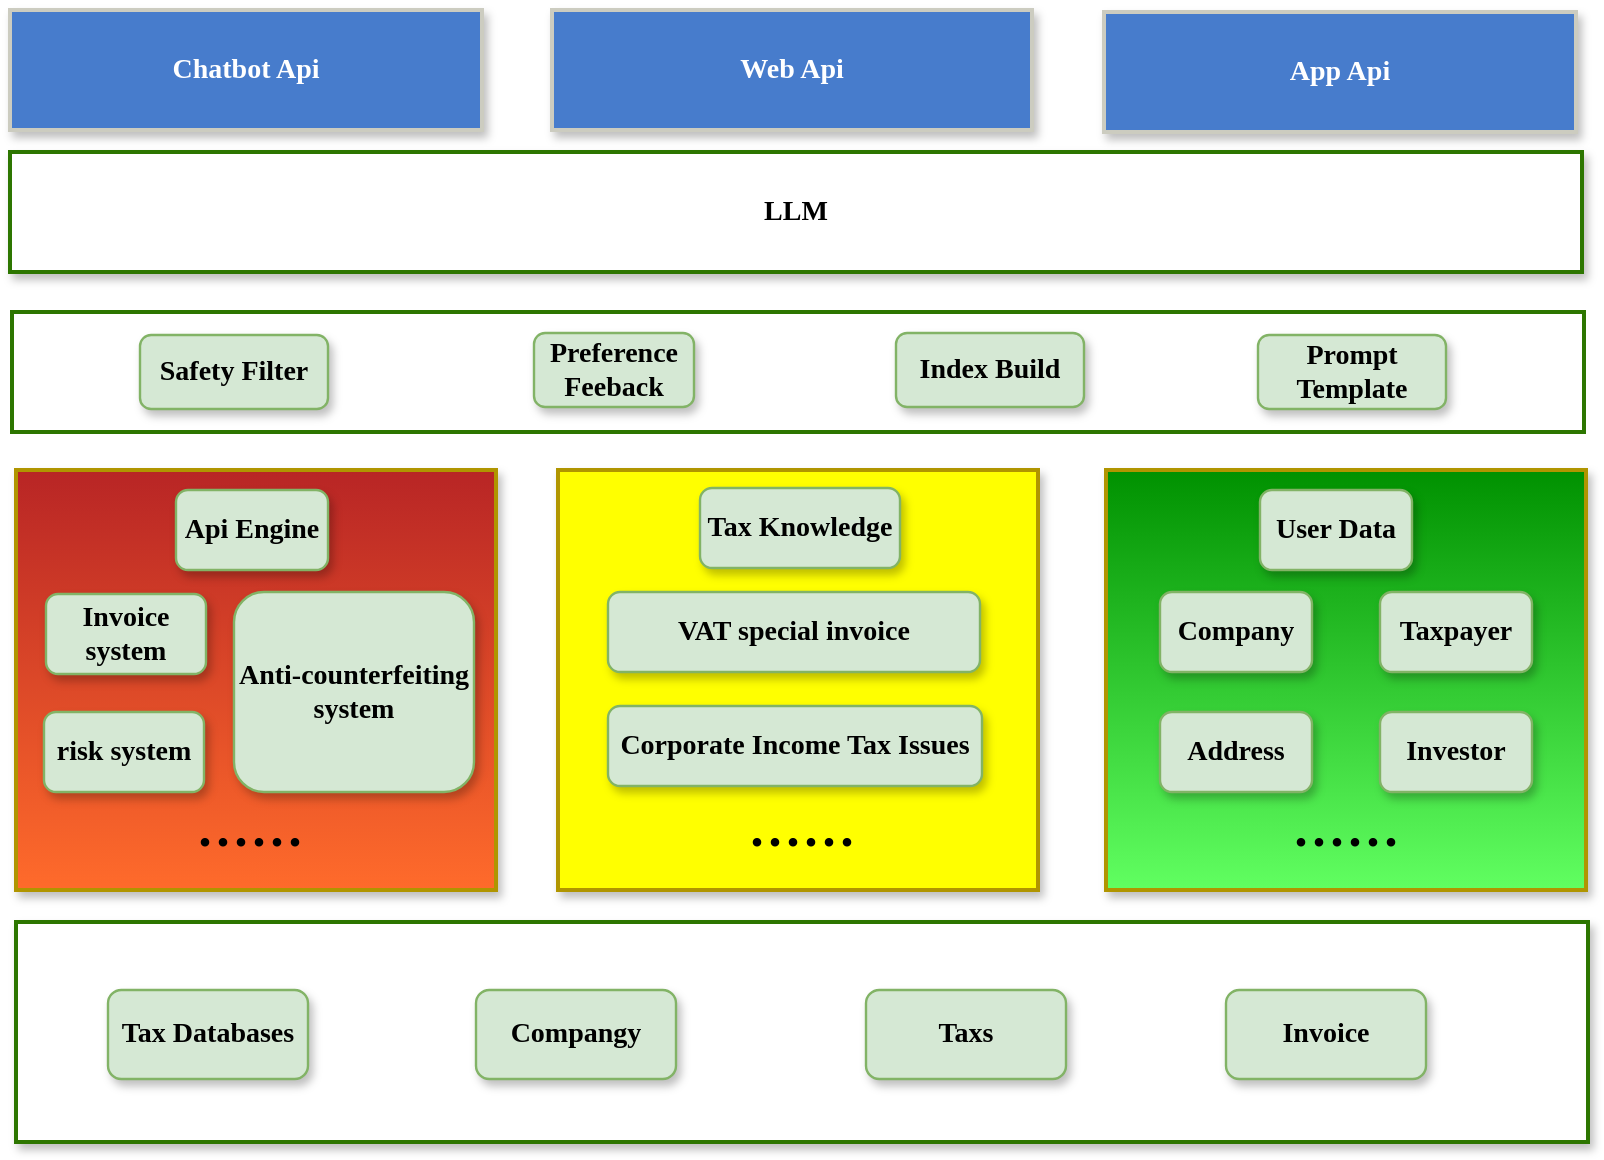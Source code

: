 <mxfile version="21.6.8" type="github">
  <diagram id="prtHgNgQTEPvFCAcTncT" name="Page-1">
    <mxGraphModel dx="2074" dy="758" grid="1" gridSize="10" guides="1" tooltips="1" connect="1" arrows="1" fold="1" page="1" pageScale="1" pageWidth="827" pageHeight="1169" math="0" shadow="0">
      <root>
        <mxCell id="0" />
        <mxCell id="1" parent="0" />
        <mxCell id="x8nBXtsITXjmfS0OLeBi-2" value="" style="rounded=0;whiteSpace=wrap;html=1;fontSize=14;glass=0;strokeWidth=2;perimeterSpacing=0;fillColor=#B82525;strokeColor=#B09500;fontFamily=Garamond;fontColor=#000000;fontStyle=1;gradientColor=#FF6B2B;shadow=1;" parent="1" vertex="1">
          <mxGeometry x="24" y="339" width="240" height="210" as="geometry" />
        </mxCell>
        <mxCell id="x8nBXtsITXjmfS0OLeBi-4" value="" style="rounded=0;whiteSpace=wrap;html=1;fontSize=14;glass=0;strokeWidth=2;perimeterSpacing=0;fillColor=#FFFF00;strokeColor=#B09500;fontFamily=Garamond;fontColor=#000000;fontStyle=1;shadow=1;" parent="1" vertex="1">
          <mxGeometry x="295" y="339" width="240" height="210" as="geometry" />
        </mxCell>
        <mxCell id="x8nBXtsITXjmfS0OLeBi-5" value="" style="rounded=0;whiteSpace=wrap;html=1;fontSize=14;glass=0;strokeWidth=2;perimeterSpacing=0;fillColor=#009100;strokeColor=#B09500;fontFamily=Garamond;fontColor=#000000;fontStyle=1;gradientColor=#61FF61;shadow=1;" parent="1" vertex="1">
          <mxGeometry x="569" y="339" width="240" height="210" as="geometry" />
        </mxCell>
        <mxCell id="x8nBXtsITXjmfS0OLeBi-6" value="" style="rounded=0;whiteSpace=wrap;html=1;fontSize=14;glass=0;strokeWidth=2;perimeterSpacing=0;fillColor=#FFFFFF;strokeColor=#2D7600;fontFamily=Garamond;fontColor=#ffffff;fontStyle=1;shadow=1;" parent="1" vertex="1">
          <mxGeometry x="24" y="565" width="786" height="110" as="geometry" />
        </mxCell>
        <mxCell id="x8nBXtsITXjmfS0OLeBi-7" value="&lt;font color=&quot;#000000&quot;&gt;LLM&lt;/font&gt;" style="rounded=0;whiteSpace=wrap;html=1;fontSize=14;glass=0;strokeWidth=2;perimeterSpacing=0;fillColor=#FFFFFF;strokeColor=#2D7600;fontFamily=Garamond;fontColor=#ffffff;fontStyle=1;shadow=1;" parent="1" vertex="1">
          <mxGeometry x="21" y="180" width="786" height="60" as="geometry" />
        </mxCell>
        <mxCell id="x8nBXtsITXjmfS0OLeBi-8" value="Chatbot Api" style="rounded=0;whiteSpace=wrap;html=1;fontSize=14;glass=0;strokeWidth=2;perimeterSpacing=0;fillColor=#477CCC;strokeColor=#CCCCC0;fontFamily=Garamond;fontColor=#ffffff;fontStyle=1;shadow=1;" parent="1" vertex="1">
          <mxGeometry x="21" y="109" width="236" height="60" as="geometry" />
        </mxCell>
        <mxCell id="x8nBXtsITXjmfS0OLeBi-9" value="Web Api" style="rounded=0;whiteSpace=wrap;html=1;fontSize=14;glass=0;strokeWidth=2;perimeterSpacing=0;fillColor=#477CCC;strokeColor=#CCCCC0;fontFamily=Garamond;fontColor=#ffffff;fontStyle=1;shadow=1;" parent="1" vertex="1">
          <mxGeometry x="292" y="109" width="240" height="60" as="geometry" />
        </mxCell>
        <mxCell id="x8nBXtsITXjmfS0OLeBi-10" value="App Api" style="rounded=0;whiteSpace=wrap;html=1;fontSize=14;glass=0;strokeWidth=2;perimeterSpacing=0;fillColor=#477CCC;strokeColor=#CCCCC0;fontFamily=Garamond;fontColor=#ffffff;fontStyle=1;shadow=1;" parent="1" vertex="1">
          <mxGeometry x="568" y="110" width="236" height="60" as="geometry" />
        </mxCell>
        <mxCell id="x8nBXtsITXjmfS0OLeBi-11" value="Api Engine" style="rounded=1;whiteSpace=wrap;html=1;fontSize=14;glass=0;strokeWidth=1.2;perimeterSpacing=0;fillColor=#d5e8d4;strokeColor=#82b366;fontFamily=Garamond;fontStyle=1;shadow=1;" parent="1" vertex="1">
          <mxGeometry x="104" y="349" width="76" height="40" as="geometry" />
        </mxCell>
        <mxCell id="x8nBXtsITXjmfS0OLeBi-12" value="Tax Knowledge" style="rounded=1;whiteSpace=wrap;html=1;fontSize=14;glass=0;strokeWidth=1.2;perimeterSpacing=0;fillColor=#d5e8d4;strokeColor=#82b366;fontFamily=Garamond;fontStyle=1;shadow=1;" parent="1" vertex="1">
          <mxGeometry x="366" y="348" width="100" height="40" as="geometry" />
        </mxCell>
        <mxCell id="x8nBXtsITXjmfS0OLeBi-13" value="User Data" style="rounded=1;whiteSpace=wrap;html=1;fontSize=14;glass=0;strokeWidth=1.2;perimeterSpacing=0;fillColor=#d5e8d4;strokeColor=#82b366;fontFamily=Garamond;fontStyle=1;shadow=1;" parent="1" vertex="1">
          <mxGeometry x="646" y="349" width="76" height="40" as="geometry" />
        </mxCell>
        <mxCell id="x8nBXtsITXjmfS0OLeBi-14" value="Tax Databases" style="rounded=1;whiteSpace=wrap;html=1;fontSize=14;glass=0;strokeWidth=1.2;perimeterSpacing=0;fillColor=#d5e8d4;strokeColor=#82b366;fontFamily=Garamond;fontStyle=1;shadow=1;" parent="1" vertex="1">
          <mxGeometry x="70" y="599" width="100" height="44.5" as="geometry" />
        </mxCell>
        <mxCell id="x8nBXtsITXjmfS0OLeBi-15" value="Compangy" style="rounded=1;whiteSpace=wrap;html=1;fontSize=14;glass=0;strokeWidth=1.2;perimeterSpacing=0;fillColor=#d5e8d4;strokeColor=#82b366;fontFamily=Garamond;fontStyle=1;shadow=1;" parent="1" vertex="1">
          <mxGeometry x="254" y="599" width="100" height="44.5" as="geometry" />
        </mxCell>
        <mxCell id="x8nBXtsITXjmfS0OLeBi-16" value="Taxs" style="rounded=1;whiteSpace=wrap;html=1;fontSize=14;glass=0;strokeWidth=1.2;perimeterSpacing=0;fillColor=#d5e8d4;strokeColor=#82b366;fontFamily=Garamond;fontStyle=1;shadow=1;" parent="1" vertex="1">
          <mxGeometry x="449" y="599" width="100" height="44.5" as="geometry" />
        </mxCell>
        <mxCell id="x8nBXtsITXjmfS0OLeBi-17" value="Invoice" style="rounded=1;whiteSpace=wrap;html=1;fontSize=14;glass=0;strokeWidth=1.2;perimeterSpacing=0;fillColor=#d5e8d4;strokeColor=#82b366;fontFamily=Garamond;fontStyle=1;shadow=1;" parent="1" vertex="1">
          <mxGeometry x="629" y="599" width="100" height="44.5" as="geometry" />
        </mxCell>
        <mxCell id="x8nBXtsITXjmfS0OLeBi-18" value="" style="rounded=0;whiteSpace=wrap;html=1;fontSize=14;glass=0;strokeWidth=2;perimeterSpacing=0;fillColor=#FFFFFF;strokeColor=#2D7600;fontFamily=Garamond;fontColor=#ffffff;fontStyle=1" parent="1" vertex="1">
          <mxGeometry x="22" y="260" width="786" height="60" as="geometry" />
        </mxCell>
        <mxCell id="x8nBXtsITXjmfS0OLeBi-19" value="Safety Filter" style="rounded=1;whiteSpace=wrap;html=1;fontSize=14;glass=0;strokeWidth=1.2;perimeterSpacing=0;fillColor=#d5e8d4;strokeColor=#82b366;fontFamily=Garamond;fontStyle=1;shadow=1;" parent="1" vertex="1">
          <mxGeometry x="86" y="271.5" width="94" height="37" as="geometry" />
        </mxCell>
        <mxCell id="x8nBXtsITXjmfS0OLeBi-20" value="Preference Feeback" style="rounded=1;whiteSpace=wrap;html=1;fontSize=14;glass=0;strokeWidth=1.2;perimeterSpacing=0;fillColor=#d5e8d4;strokeColor=#82b366;fontFamily=Garamond;fontStyle=1;shadow=1;" parent="1" vertex="1">
          <mxGeometry x="283" y="270.5" width="80" height="37" as="geometry" />
        </mxCell>
        <mxCell id="x8nBXtsITXjmfS0OLeBi-21" value="Prompt Template" style="rounded=1;whiteSpace=wrap;html=1;fontSize=14;glass=0;strokeWidth=1.2;perimeterSpacing=0;fillColor=#d5e8d4;strokeColor=#82b366;fontFamily=Garamond;fontStyle=1;shadow=1;" parent="1" vertex="1">
          <mxGeometry x="645" y="271.5" width="94" height="37" as="geometry" />
        </mxCell>
        <mxCell id="x8nBXtsITXjmfS0OLeBi-22" value="Index Build" style="rounded=1;whiteSpace=wrap;html=1;fontSize=14;glass=0;strokeWidth=1.2;perimeterSpacing=0;fillColor=#d5e8d4;strokeColor=#82b366;fontFamily=Garamond;fontStyle=1;shadow=1;" parent="1" vertex="1">
          <mxGeometry x="464" y="270.5" width="94" height="37" as="geometry" />
        </mxCell>
        <mxCell id="BvTnNGIOPhgkg8TBbknM-2" value="VAT special invoice" style="rounded=1;whiteSpace=wrap;html=1;fontSize=14;glass=0;strokeWidth=1.2;perimeterSpacing=0;fillColor=#d5e8d4;strokeColor=#82b366;fontFamily=Garamond;fontStyle=1;shadow=1;" parent="1" vertex="1">
          <mxGeometry x="320" y="400" width="186" height="40" as="geometry" />
        </mxCell>
        <mxCell id="BvTnNGIOPhgkg8TBbknM-4" value="Corporate Income Tax Issues" style="rounded=1;whiteSpace=wrap;html=1;fontSize=14;glass=0;strokeWidth=1.2;perimeterSpacing=0;fillColor=#d5e8d4;strokeColor=#82b366;fontFamily=Garamond;fontStyle=1;shadow=1;" parent="1" vertex="1">
          <mxGeometry x="320" y="457" width="187" height="40" as="geometry" />
        </mxCell>
        <mxCell id="BvTnNGIOPhgkg8TBbknM-5" value="Invoice system" style="rounded=1;whiteSpace=wrap;html=1;fontSize=14;glass=0;strokeWidth=1.2;perimeterSpacing=0;fillColor=#d5e8d4;strokeColor=#82b366;fontFamily=Garamond;fontStyle=1;shadow=1;" parent="1" vertex="1">
          <mxGeometry x="39" y="401" width="80" height="40" as="geometry" />
        </mxCell>
        <mxCell id="BvTnNGIOPhgkg8TBbknM-6" value="Anti-counterfeiting system" style="rounded=1;whiteSpace=wrap;html=1;fontSize=14;glass=0;strokeWidth=1.2;perimeterSpacing=0;fillColor=#d5e8d4;strokeColor=#82b366;fontFamily=Garamond;fontStyle=1;shadow=1;" parent="1" vertex="1">
          <mxGeometry x="133" y="400" width="120" height="100" as="geometry" />
        </mxCell>
        <mxCell id="BvTnNGIOPhgkg8TBbknM-7" value="risk system" style="rounded=1;whiteSpace=wrap;html=1;fontSize=14;glass=0;strokeWidth=1.2;perimeterSpacing=0;fillColor=#d5e8d4;strokeColor=#82b366;fontFamily=Garamond;fontStyle=1;shadow=1;" parent="1" vertex="1">
          <mxGeometry x="38" y="460" width="80" height="40" as="geometry" />
        </mxCell>
        <mxCell id="BvTnNGIOPhgkg8TBbknM-11" value="Company" style="rounded=1;whiteSpace=wrap;html=1;fontSize=14;glass=0;strokeWidth=1.2;perimeterSpacing=0;fillColor=#d5e8d4;strokeColor=#82b366;fontFamily=Garamond;fontStyle=1;shadow=1;" parent="1" vertex="1">
          <mxGeometry x="596" y="400" width="76" height="40" as="geometry" />
        </mxCell>
        <mxCell id="BvTnNGIOPhgkg8TBbknM-12" value="Taxpayer" style="rounded=1;whiteSpace=wrap;html=1;fontSize=14;glass=0;strokeWidth=1.2;perimeterSpacing=0;fillColor=#d5e8d4;strokeColor=#82b366;fontFamily=Garamond;fontStyle=1;shadow=1;" parent="1" vertex="1">
          <mxGeometry x="706" y="400" width="76" height="40" as="geometry" />
        </mxCell>
        <mxCell id="BvTnNGIOPhgkg8TBbknM-13" value="Address" style="rounded=1;whiteSpace=wrap;html=1;fontSize=14;glass=0;strokeWidth=1.2;perimeterSpacing=0;fillColor=#d5e8d4;strokeColor=#82b366;fontFamily=Garamond;fontStyle=1;shadow=1;" parent="1" vertex="1">
          <mxGeometry x="596" y="460" width="76" height="40" as="geometry" />
        </mxCell>
        <mxCell id="BvTnNGIOPhgkg8TBbknM-14" value="Investor" style="rounded=1;whiteSpace=wrap;html=1;fontSize=14;glass=0;strokeWidth=1.2;perimeterSpacing=0;fillColor=#d5e8d4;strokeColor=#82b366;fontFamily=Garamond;fontStyle=1;shadow=1;" parent="1" vertex="1">
          <mxGeometry x="706" y="460" width="76" height="40" as="geometry" />
        </mxCell>
        <mxCell id="yiM3Hf0KPE5THt-1HH-v-1" value="&lt;font style=&quot;font-size: 36px;&quot;&gt;......&lt;/font&gt;" style="text;html=1;strokeColor=none;fillColor=none;align=center;verticalAlign=middle;whiteSpace=wrap;rounded=0;fontSize=20;fontFamily=Architects Daughter;" parent="1" vertex="1">
          <mxGeometry x="387" y="500" width="60" height="30" as="geometry" />
        </mxCell>
        <mxCell id="yiM3Hf0KPE5THt-1HH-v-3" value="&lt;font style=&quot;font-size: 36px;&quot;&gt;......&lt;/font&gt;" style="text;html=1;strokeColor=none;fillColor=none;align=center;verticalAlign=middle;whiteSpace=wrap;rounded=0;fontSize=20;fontFamily=Architects Daughter;" parent="1" vertex="1">
          <mxGeometry x="659" y="500" width="60" height="30" as="geometry" />
        </mxCell>
        <mxCell id="yiM3Hf0KPE5THt-1HH-v-4" value="&lt;font style=&quot;font-size: 36px;&quot;&gt;......&lt;/font&gt;" style="text;html=1;strokeColor=none;fillColor=none;align=center;verticalAlign=middle;whiteSpace=wrap;rounded=0;fontSize=20;fontFamily=Architects Daughter;" parent="1" vertex="1">
          <mxGeometry x="111" y="500" width="60" height="30" as="geometry" />
        </mxCell>
      </root>
    </mxGraphModel>
  </diagram>
</mxfile>
